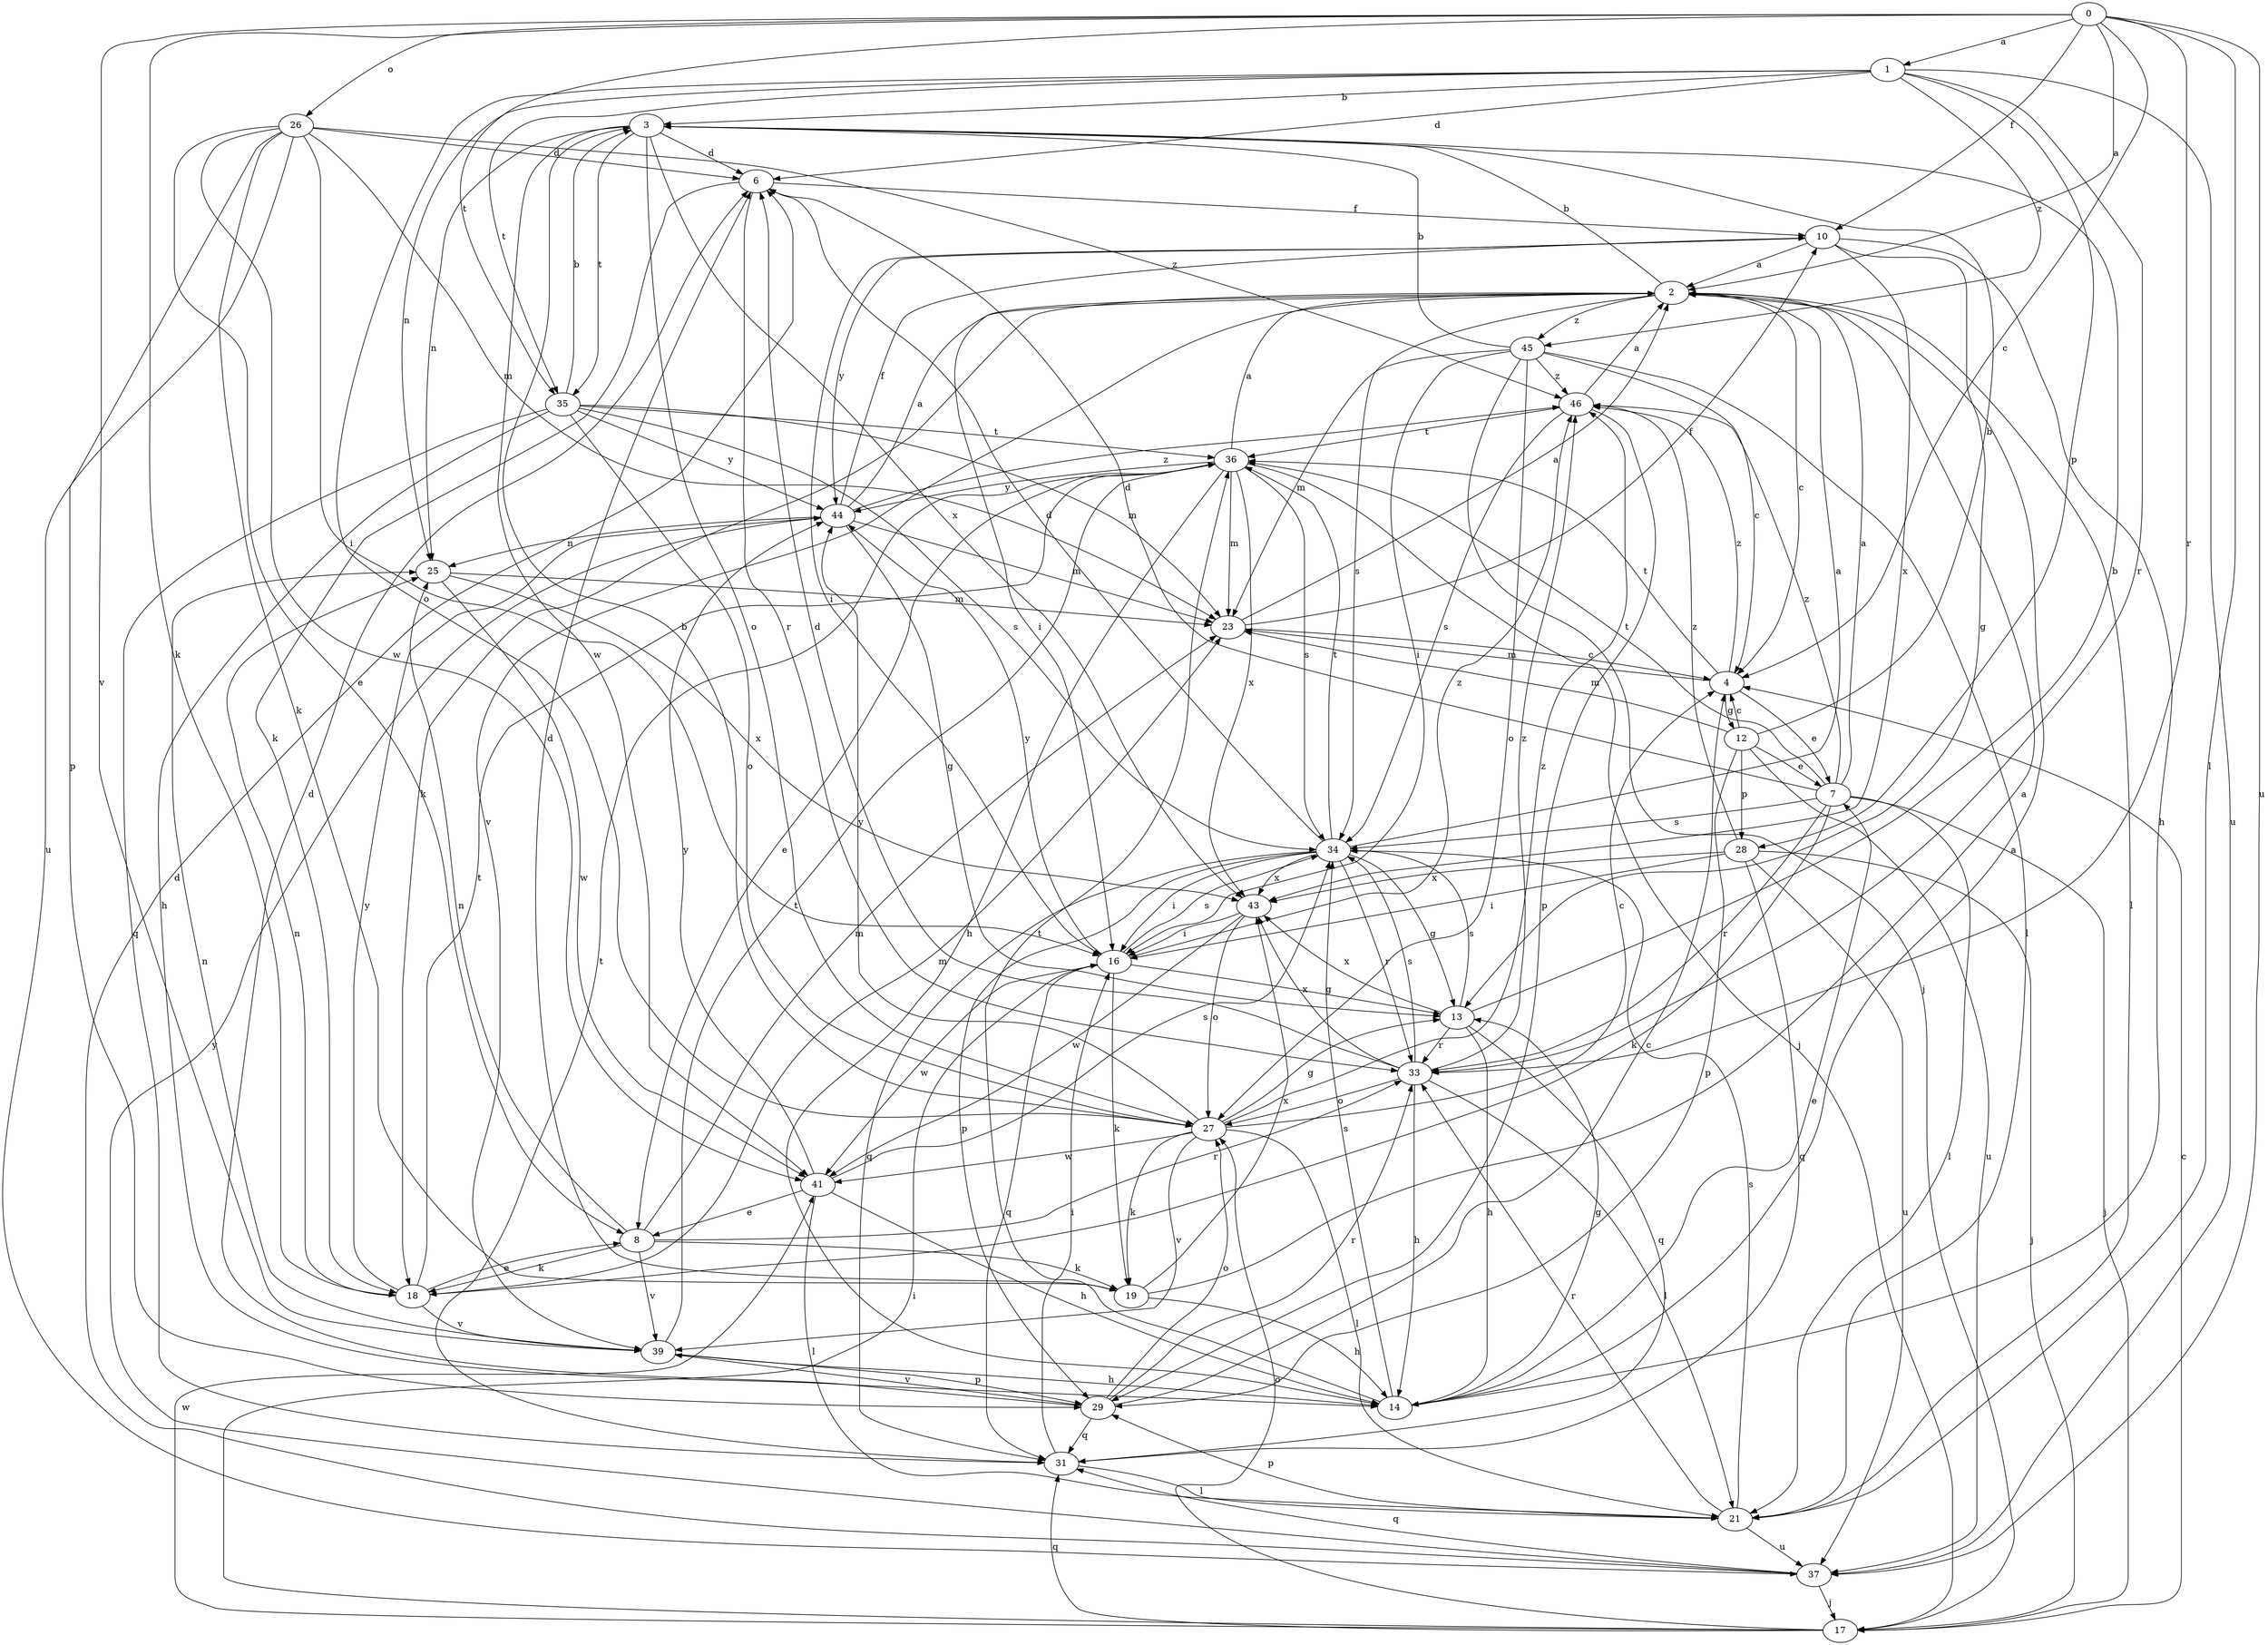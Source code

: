strict digraph  {
0;
1;
2;
3;
4;
6;
7;
8;
10;
12;
13;
14;
16;
17;
18;
19;
21;
23;
25;
26;
27;
28;
29;
31;
33;
34;
35;
36;
37;
39;
41;
43;
44;
45;
46;
0 -> 1  [label=a];
0 -> 2  [label=a];
0 -> 4  [label=c];
0 -> 10  [label=f];
0 -> 18  [label=k];
0 -> 21  [label=l];
0 -> 26  [label=o];
0 -> 33  [label=r];
0 -> 35  [label=t];
0 -> 37  [label=u];
0 -> 39  [label=v];
1 -> 3  [label=b];
1 -> 6  [label=d];
1 -> 25  [label=n];
1 -> 27  [label=o];
1 -> 28  [label=p];
1 -> 33  [label=r];
1 -> 35  [label=t];
1 -> 37  [label=u];
1 -> 45  [label=z];
2 -> 3  [label=b];
2 -> 4  [label=c];
2 -> 16  [label=i];
2 -> 18  [label=k];
2 -> 21  [label=l];
2 -> 34  [label=s];
2 -> 39  [label=v];
2 -> 45  [label=z];
3 -> 6  [label=d];
3 -> 25  [label=n];
3 -> 27  [label=o];
3 -> 35  [label=t];
3 -> 41  [label=w];
3 -> 43  [label=x];
4 -> 7  [label=e];
4 -> 12  [label=g];
4 -> 23  [label=m];
4 -> 36  [label=t];
4 -> 46  [label=z];
6 -> 10  [label=f];
6 -> 18  [label=k];
6 -> 33  [label=r];
7 -> 2  [label=a];
7 -> 6  [label=d];
7 -> 17  [label=j];
7 -> 18  [label=k];
7 -> 21  [label=l];
7 -> 33  [label=r];
7 -> 34  [label=s];
7 -> 36  [label=t];
7 -> 46  [label=z];
8 -> 18  [label=k];
8 -> 19  [label=k];
8 -> 23  [label=m];
8 -> 25  [label=n];
8 -> 33  [label=r];
8 -> 39  [label=v];
10 -> 2  [label=a];
10 -> 13  [label=g];
10 -> 14  [label=h];
10 -> 16  [label=i];
10 -> 43  [label=x];
10 -> 44  [label=y];
12 -> 3  [label=b];
12 -> 4  [label=c];
12 -> 7  [label=e];
12 -> 23  [label=m];
12 -> 28  [label=p];
12 -> 29  [label=p];
12 -> 37  [label=u];
13 -> 3  [label=b];
13 -> 14  [label=h];
13 -> 31  [label=q];
13 -> 33  [label=r];
13 -> 34  [label=s];
13 -> 43  [label=x];
14 -> 2  [label=a];
14 -> 7  [label=e];
14 -> 13  [label=g];
14 -> 34  [label=s];
14 -> 36  [label=t];
16 -> 13  [label=g];
16 -> 19  [label=k];
16 -> 31  [label=q];
16 -> 34  [label=s];
16 -> 41  [label=w];
16 -> 44  [label=y];
16 -> 46  [label=z];
17 -> 4  [label=c];
17 -> 16  [label=i];
17 -> 27  [label=o];
17 -> 31  [label=q];
17 -> 41  [label=w];
18 -> 8  [label=e];
18 -> 23  [label=m];
18 -> 25  [label=n];
18 -> 36  [label=t];
18 -> 39  [label=v];
18 -> 44  [label=y];
19 -> 2  [label=a];
19 -> 6  [label=d];
19 -> 14  [label=h];
19 -> 43  [label=x];
21 -> 29  [label=p];
21 -> 33  [label=r];
21 -> 34  [label=s];
21 -> 37  [label=u];
23 -> 2  [label=a];
23 -> 4  [label=c];
23 -> 10  [label=f];
25 -> 23  [label=m];
25 -> 41  [label=w];
25 -> 43  [label=x];
26 -> 6  [label=d];
26 -> 8  [label=e];
26 -> 16  [label=i];
26 -> 19  [label=k];
26 -> 23  [label=m];
26 -> 29  [label=p];
26 -> 37  [label=u];
26 -> 41  [label=w];
26 -> 46  [label=z];
27 -> 3  [label=b];
27 -> 4  [label=c];
27 -> 13  [label=g];
27 -> 19  [label=k];
27 -> 21  [label=l];
27 -> 39  [label=v];
27 -> 41  [label=w];
27 -> 44  [label=y];
27 -> 46  [label=z];
28 -> 16  [label=i];
28 -> 17  [label=j];
28 -> 31  [label=q];
28 -> 37  [label=u];
28 -> 43  [label=x];
28 -> 46  [label=z];
29 -> 4  [label=c];
29 -> 6  [label=d];
29 -> 27  [label=o];
29 -> 31  [label=q];
29 -> 33  [label=r];
29 -> 39  [label=v];
31 -> 16  [label=i];
31 -> 21  [label=l];
31 -> 36  [label=t];
33 -> 6  [label=d];
33 -> 14  [label=h];
33 -> 21  [label=l];
33 -> 27  [label=o];
33 -> 34  [label=s];
33 -> 43  [label=x];
33 -> 46  [label=z];
34 -> 2  [label=a];
34 -> 6  [label=d];
34 -> 13  [label=g];
34 -> 16  [label=i];
34 -> 29  [label=p];
34 -> 31  [label=q];
34 -> 33  [label=r];
34 -> 36  [label=t];
34 -> 43  [label=x];
35 -> 3  [label=b];
35 -> 14  [label=h];
35 -> 23  [label=m];
35 -> 27  [label=o];
35 -> 31  [label=q];
35 -> 34  [label=s];
35 -> 36  [label=t];
35 -> 44  [label=y];
36 -> 2  [label=a];
36 -> 8  [label=e];
36 -> 14  [label=h];
36 -> 17  [label=j];
36 -> 23  [label=m];
36 -> 34  [label=s];
36 -> 43  [label=x];
36 -> 44  [label=y];
37 -> 6  [label=d];
37 -> 17  [label=j];
37 -> 31  [label=q];
37 -> 44  [label=y];
39 -> 14  [label=h];
39 -> 25  [label=n];
39 -> 29  [label=p];
39 -> 36  [label=t];
41 -> 8  [label=e];
41 -> 14  [label=h];
41 -> 21  [label=l];
41 -> 34  [label=s];
41 -> 44  [label=y];
43 -> 16  [label=i];
43 -> 27  [label=o];
43 -> 41  [label=w];
44 -> 2  [label=a];
44 -> 10  [label=f];
44 -> 13  [label=g];
44 -> 23  [label=m];
44 -> 25  [label=n];
44 -> 46  [label=z];
45 -> 3  [label=b];
45 -> 4  [label=c];
45 -> 16  [label=i];
45 -> 17  [label=j];
45 -> 21  [label=l];
45 -> 23  [label=m];
45 -> 27  [label=o];
45 -> 46  [label=z];
46 -> 2  [label=a];
46 -> 29  [label=p];
46 -> 34  [label=s];
46 -> 36  [label=t];
}
